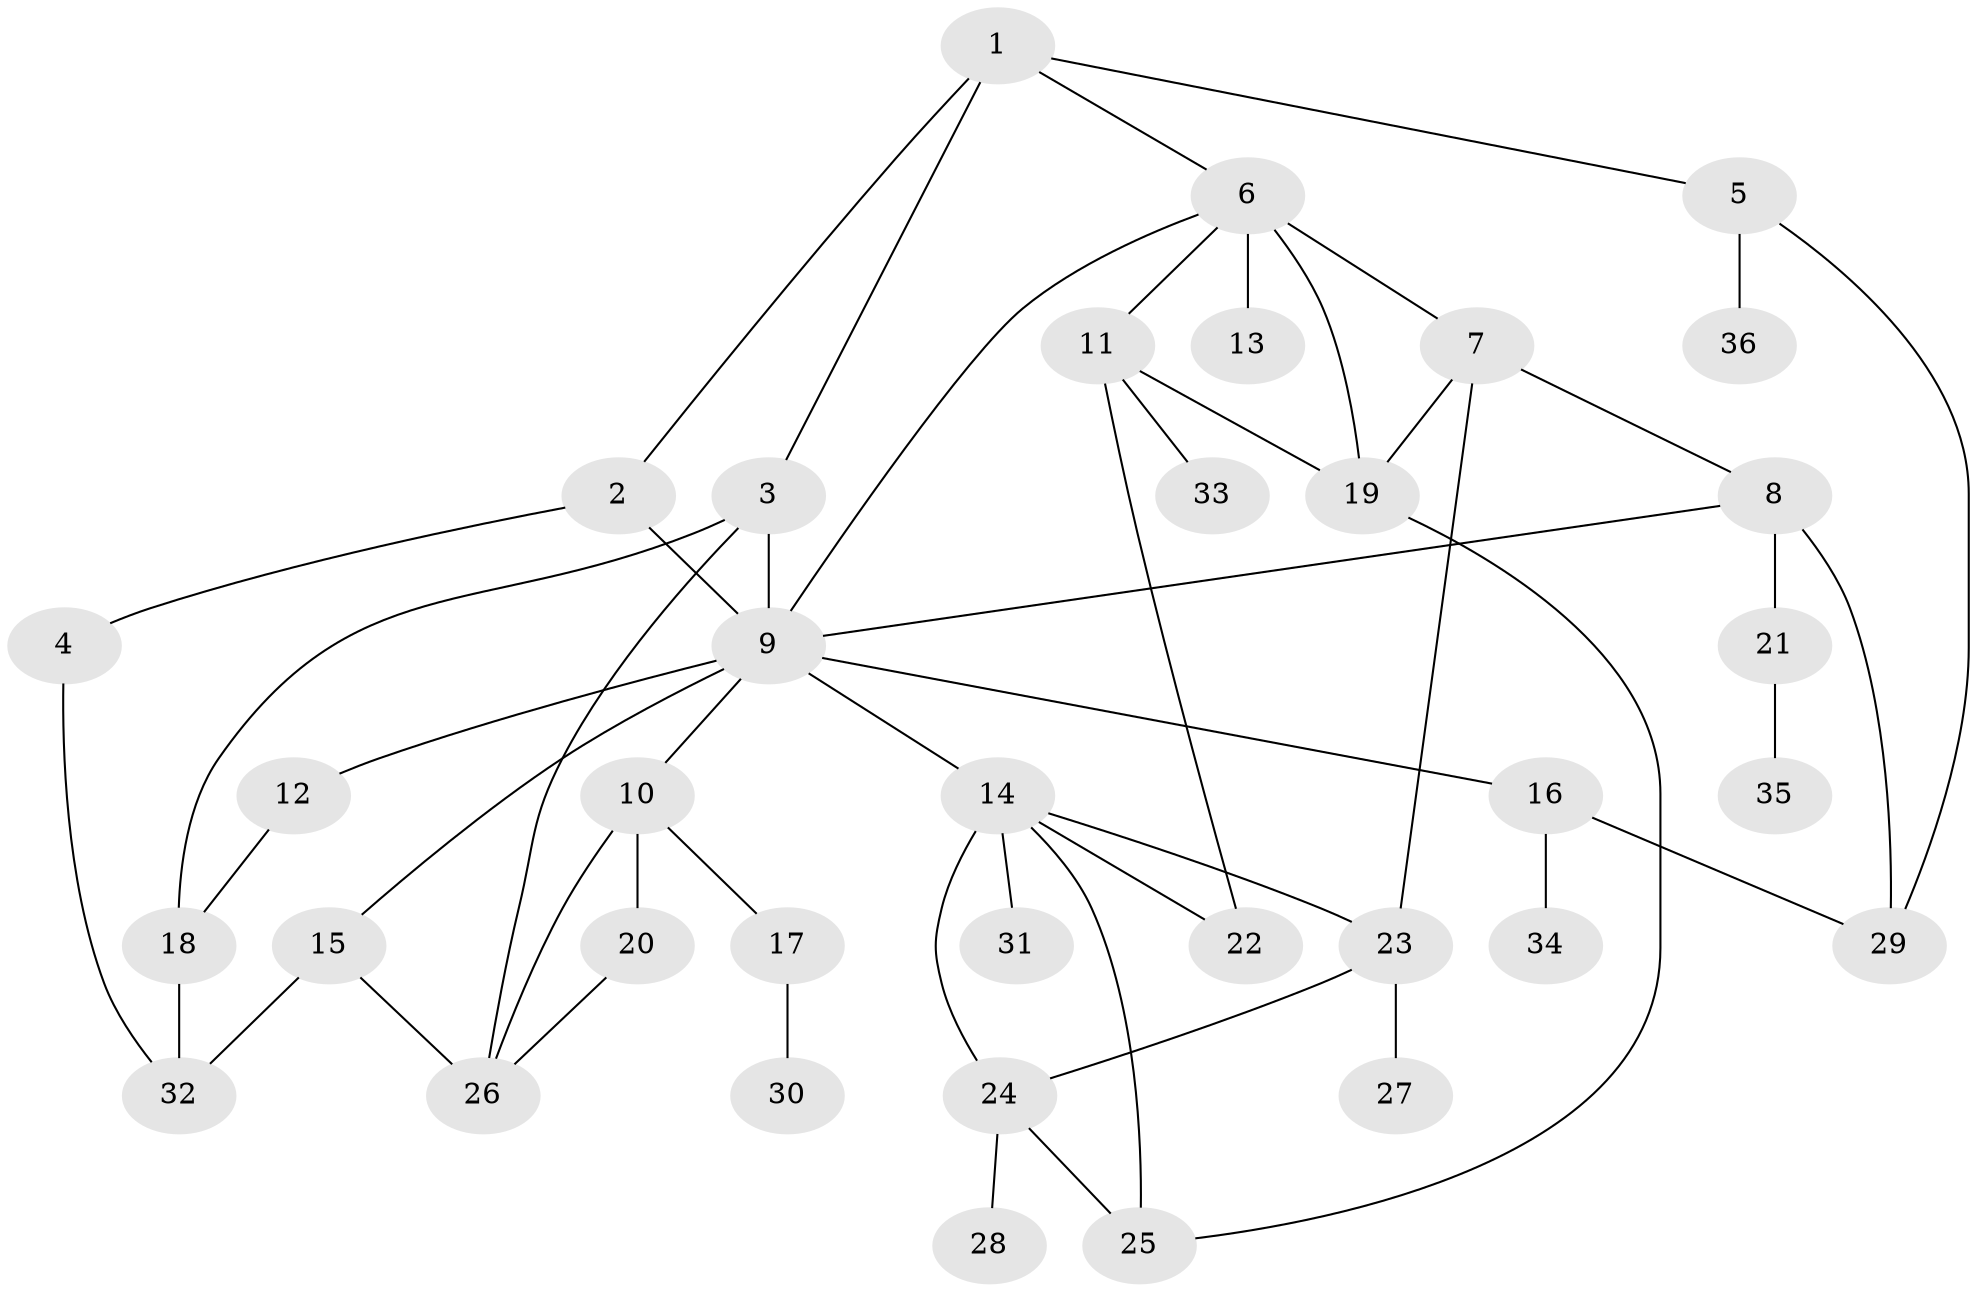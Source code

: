 // original degree distribution, {5: 0.06944444444444445, 3: 0.18055555555555555, 4: 0.09722222222222222, 8: 0.013888888888888888, 2: 0.2222222222222222, 6: 0.027777777777777776, 7: 0.013888888888888888, 1: 0.375}
// Generated by graph-tools (version 1.1) at 2025/48/03/04/25 22:48:37]
// undirected, 36 vertices, 53 edges
graph export_dot {
  node [color=gray90,style=filled];
  1;
  2;
  3;
  4;
  5;
  6;
  7;
  8;
  9;
  10;
  11;
  12;
  13;
  14;
  15;
  16;
  17;
  18;
  19;
  20;
  21;
  22;
  23;
  24;
  25;
  26;
  27;
  28;
  29;
  30;
  31;
  32;
  33;
  34;
  35;
  36;
  1 -- 2 [weight=1.0];
  1 -- 3 [weight=1.0];
  1 -- 5 [weight=1.0];
  1 -- 6 [weight=1.0];
  2 -- 4 [weight=1.0];
  2 -- 9 [weight=1.0];
  3 -- 9 [weight=1.0];
  3 -- 18 [weight=1.0];
  3 -- 26 [weight=1.0];
  4 -- 32 [weight=1.0];
  5 -- 29 [weight=1.0];
  5 -- 36 [weight=1.0];
  6 -- 7 [weight=2.0];
  6 -- 9 [weight=1.0];
  6 -- 11 [weight=1.0];
  6 -- 13 [weight=1.0];
  6 -- 19 [weight=1.0];
  7 -- 8 [weight=1.0];
  7 -- 19 [weight=1.0];
  7 -- 23 [weight=1.0];
  8 -- 9 [weight=1.0];
  8 -- 21 [weight=1.0];
  8 -- 29 [weight=2.0];
  9 -- 10 [weight=1.0];
  9 -- 12 [weight=1.0];
  9 -- 14 [weight=1.0];
  9 -- 15 [weight=1.0];
  9 -- 16 [weight=1.0];
  10 -- 17 [weight=1.0];
  10 -- 20 [weight=2.0];
  10 -- 26 [weight=1.0];
  11 -- 19 [weight=1.0];
  11 -- 22 [weight=1.0];
  11 -- 33 [weight=1.0];
  12 -- 18 [weight=1.0];
  14 -- 22 [weight=1.0];
  14 -- 23 [weight=1.0];
  14 -- 24 [weight=1.0];
  14 -- 25 [weight=1.0];
  14 -- 31 [weight=2.0];
  15 -- 26 [weight=1.0];
  15 -- 32 [weight=1.0];
  16 -- 29 [weight=1.0];
  16 -- 34 [weight=1.0];
  17 -- 30 [weight=1.0];
  18 -- 32 [weight=2.0];
  19 -- 25 [weight=1.0];
  20 -- 26 [weight=1.0];
  21 -- 35 [weight=1.0];
  23 -- 24 [weight=1.0];
  23 -- 27 [weight=1.0];
  24 -- 25 [weight=1.0];
  24 -- 28 [weight=1.0];
}
